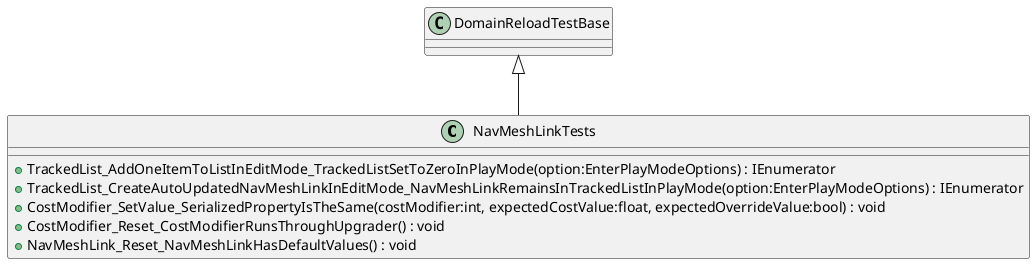 @startuml
class NavMeshLinkTests {
    + TrackedList_AddOneItemToListInEditMode_TrackedListSetToZeroInPlayMode(option:EnterPlayModeOptions) : IEnumerator
    + TrackedList_CreateAutoUpdatedNavMeshLinkInEditMode_NavMeshLinkRemainsInTrackedListInPlayMode(option:EnterPlayModeOptions) : IEnumerator
    + CostModifier_SetValue_SerializedPropertyIsTheSame(costModifier:int, expectedCostValue:float, expectedOverrideValue:bool) : void
    + CostModifier_Reset_CostModifierRunsThroughUpgrader() : void
    + NavMeshLink_Reset_NavMeshLinkHasDefaultValues() : void
}
DomainReloadTestBase <|-- NavMeshLinkTests
@enduml
